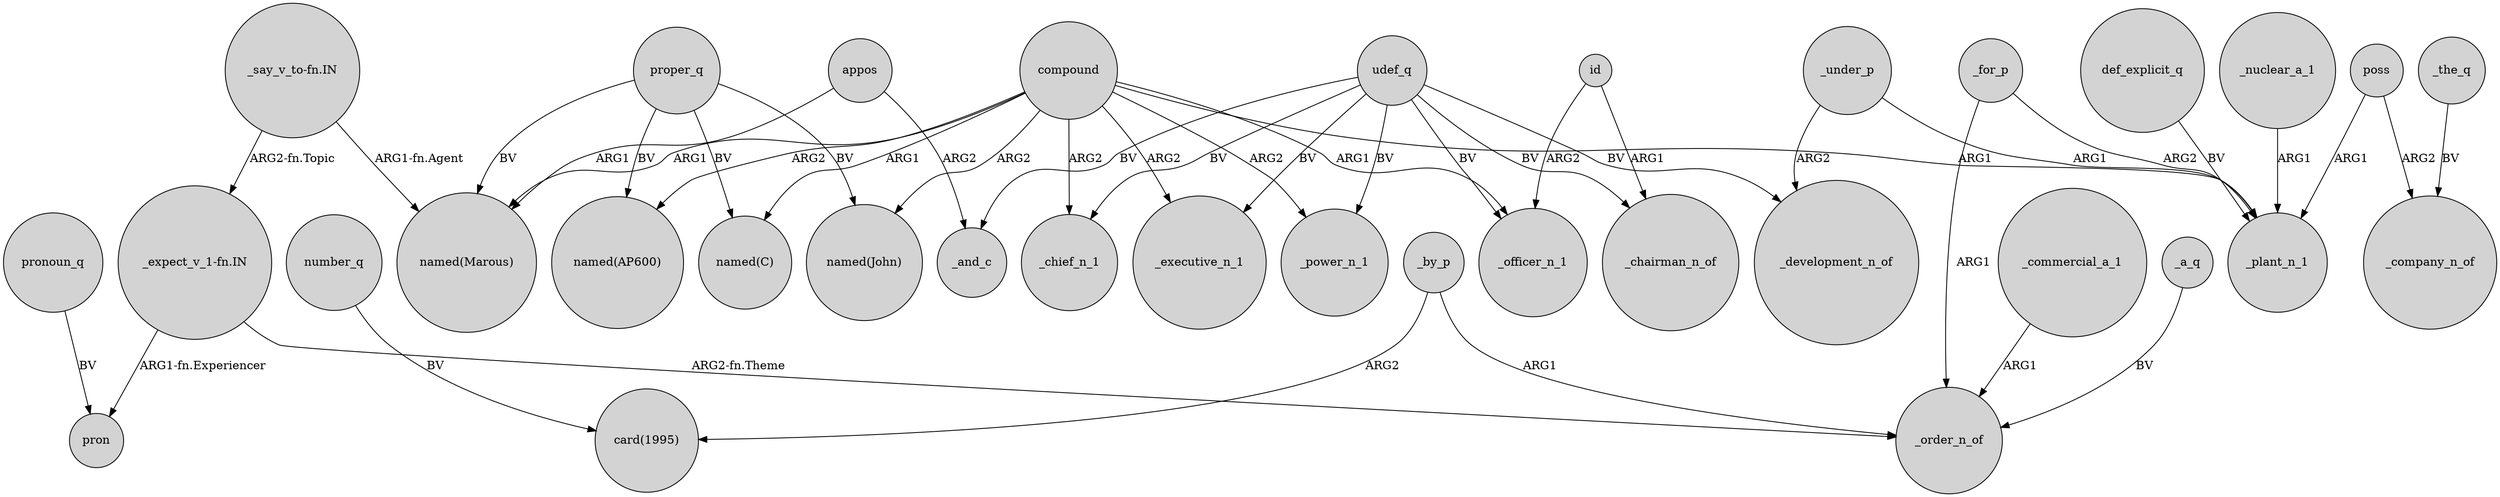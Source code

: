 digraph {
	node [shape=circle style=filled]
	compound -> "named(John)" [label=ARG2]
	poss -> _plant_n_1 [label=ARG1]
	proper_q -> "named(Marous)" [label=BV]
	"_say_v_to-fn.IN" -> "named(Marous)" [label="ARG1-fn.Agent"]
	"_expect_v_1-fn.IN" -> _order_n_of [label="ARG2-fn.Theme"]
	compound -> "named(Marous)" [label=ARG1]
	_a_q -> _order_n_of [label=BV]
	_commercial_a_1 -> _order_n_of [label=ARG1]
	number_q -> "card(1995)" [label=BV]
	def_explicit_q -> _plant_n_1 [label=BV]
	_under_p -> _development_n_of [label=ARG2]
	udef_q -> _executive_n_1 [label=BV]
	_by_p -> _order_n_of [label=ARG1]
	_for_p -> _order_n_of [label=ARG1]
	compound -> _plant_n_1 [label=ARG1]
	udef_q -> _chairman_n_of [label=BV]
	_the_q -> _company_n_of [label=BV]
	compound -> _chief_n_1 [label=ARG2]
	compound -> _officer_n_1 [label=ARG1]
	_for_p -> _plant_n_1 [label=ARG2]
	pronoun_q -> pron [label=BV]
	appos -> _and_c [label=ARG2]
	id -> _officer_n_1 [label=ARG2]
	udef_q -> _chief_n_1 [label=BV]
	compound -> _power_n_1 [label=ARG2]
	appos -> "named(Marous)" [label=ARG1]
	udef_q -> _officer_n_1 [label=BV]
	compound -> "named(C)" [label=ARG1]
	udef_q -> _development_n_of [label=BV]
	compound -> "named(AP600)" [label=ARG2]
	"_expect_v_1-fn.IN" -> pron [label="ARG1-fn.Experiencer"]
	proper_q -> "named(C)" [label=BV]
	_nuclear_a_1 -> _plant_n_1 [label=ARG1]
	_by_p -> "card(1995)" [label=ARG2]
	"_say_v_to-fn.IN" -> "_expect_v_1-fn.IN" [label="ARG2-fn.Topic"]
	poss -> _company_n_of [label=ARG2]
	_under_p -> _plant_n_1 [label=ARG1]
	proper_q -> "named(John)" [label=BV]
	udef_q -> _and_c [label=BV]
	id -> _chairman_n_of [label=ARG1]
	compound -> _executive_n_1 [label=ARG2]
	proper_q -> "named(AP600)" [label=BV]
	udef_q -> _power_n_1 [label=BV]
}
